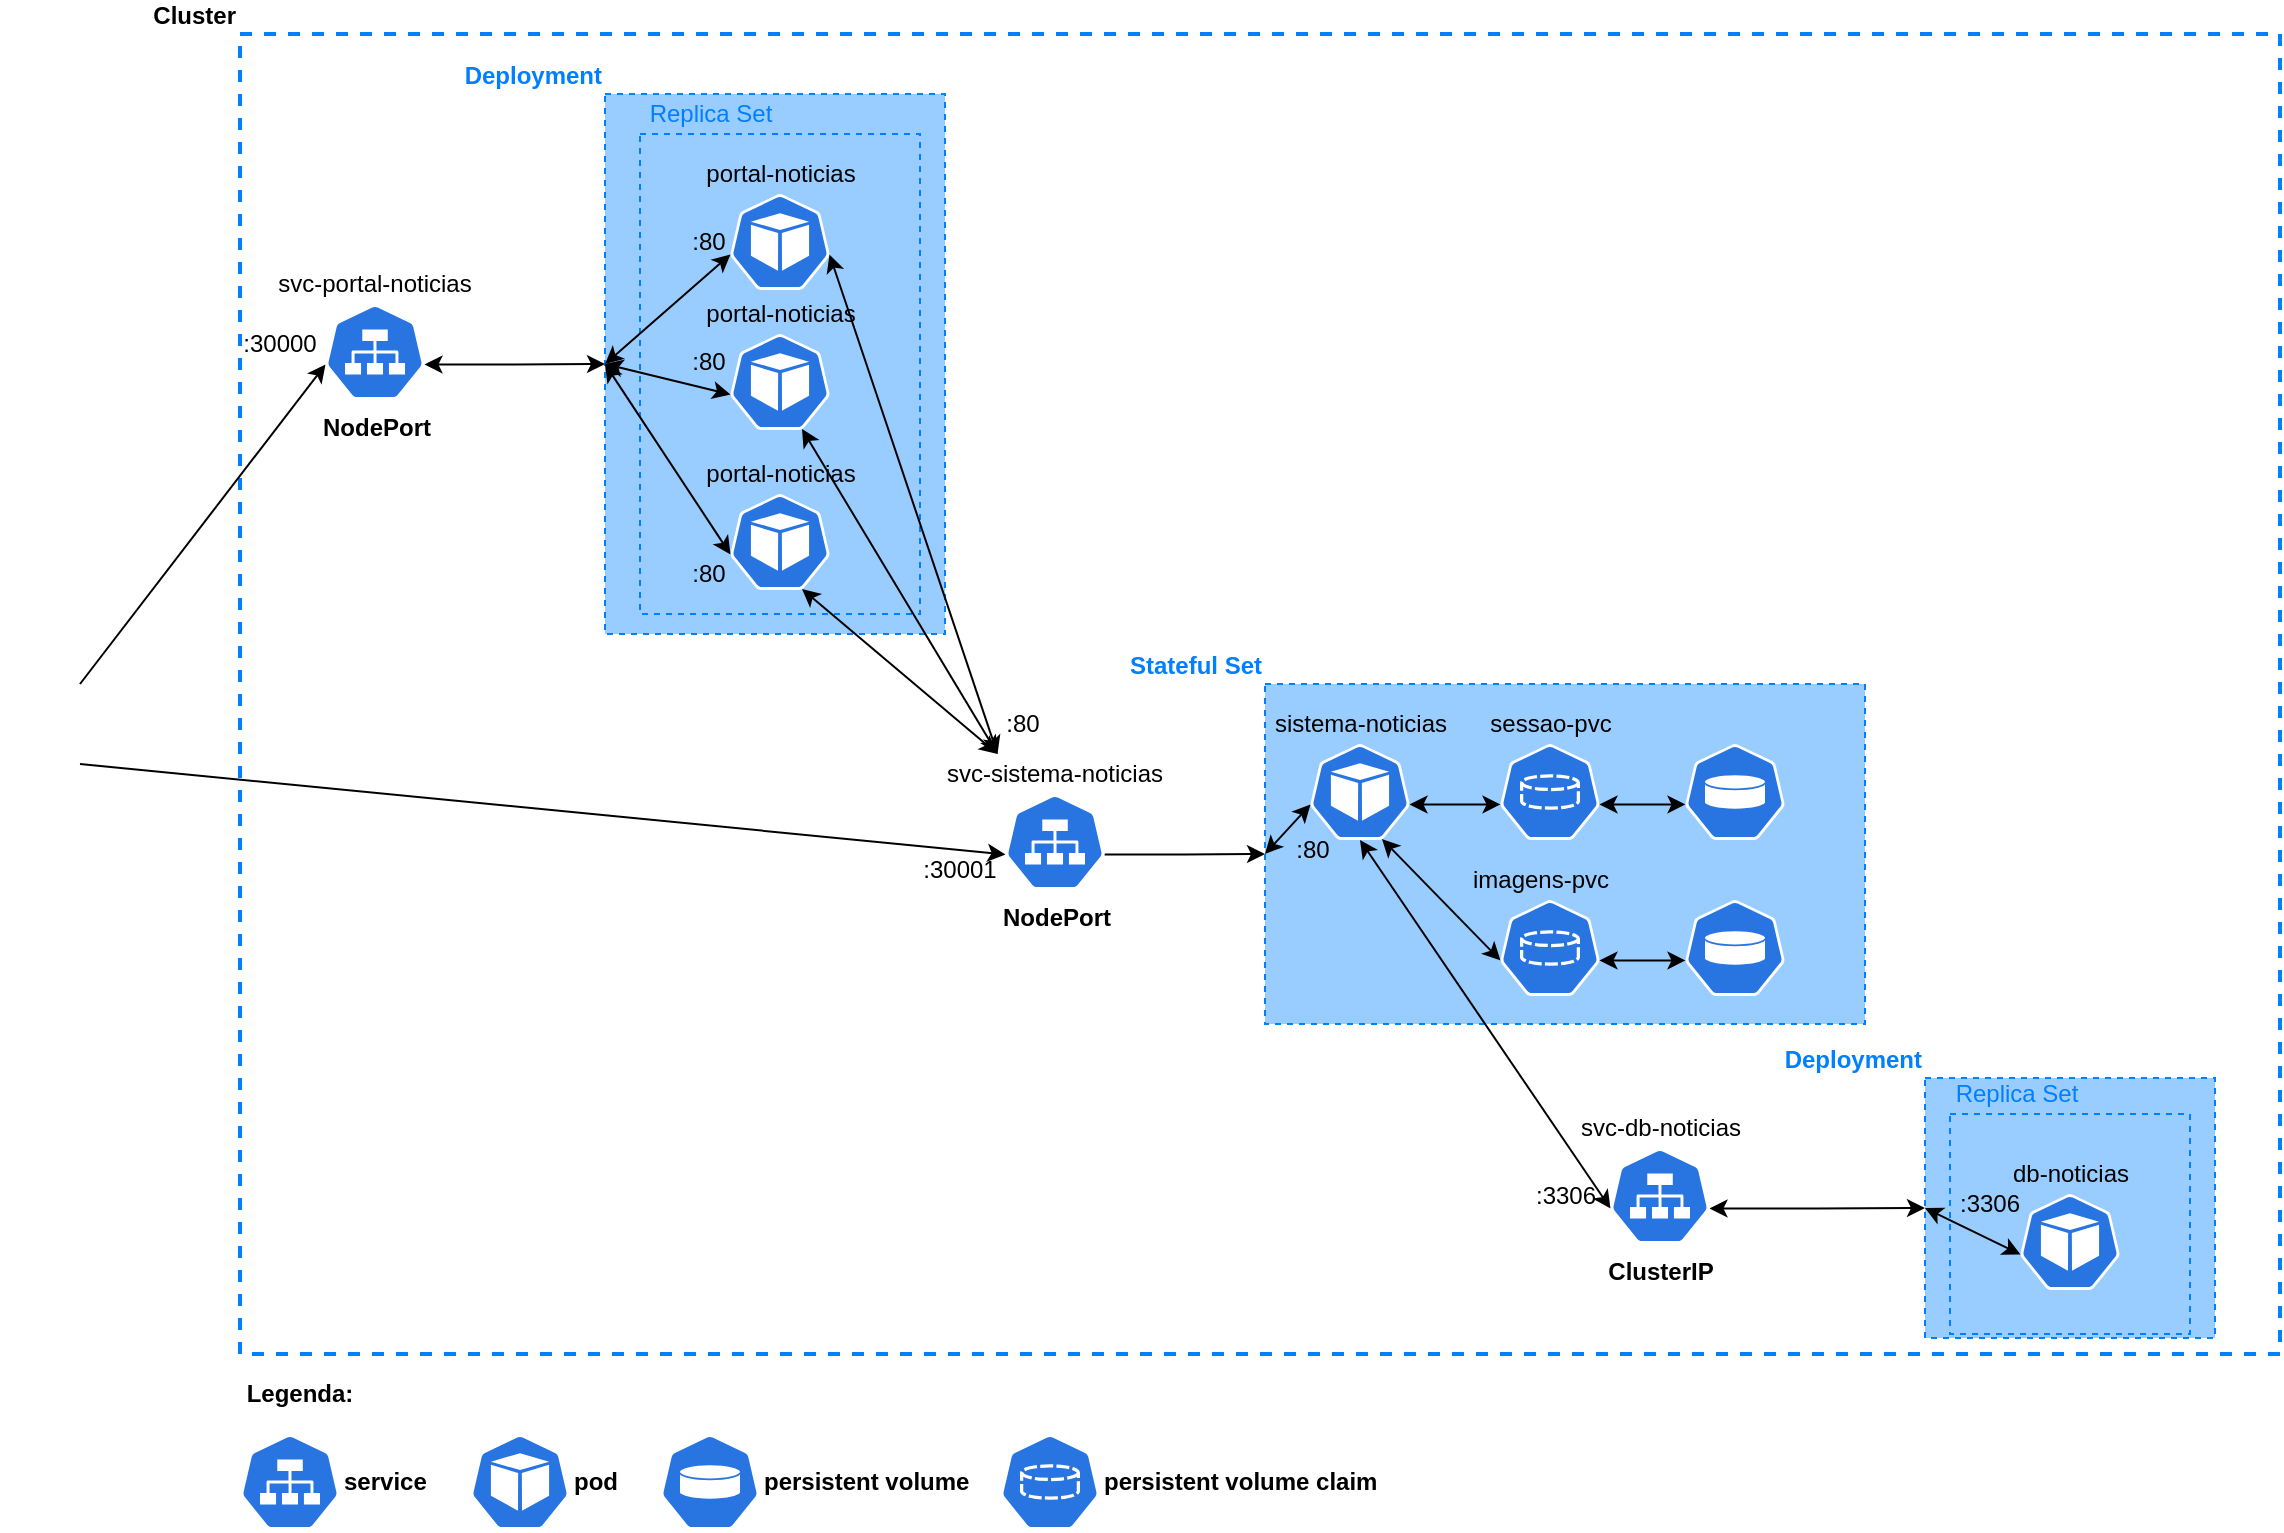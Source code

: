 <mxfile version="14.7.2" type="device"><diagram id="7hWbBM39KNCNL72L9jB9" name="Page-1"><mxGraphModel dx="1422" dy="828" grid="1" gridSize="10" guides="1" tooltips="1" connect="1" arrows="1" fold="1" page="1" pageScale="1" pageWidth="1169" pageHeight="827" math="0" shadow="0"><root><mxCell id="0"/><mxCell id="1" parent="0"/><mxCell id="2j3LLkkSzo9dEx-5kudh-8" value="Deployment" style="rounded=0;whiteSpace=wrap;html=1;dashed=1;strokeColor=#007FFF;labelPosition=left;verticalLabelPosition=top;align=right;verticalAlign=bottom;fontColor=#007FFF;fontStyle=1;fillColor=#99CCFF;" vertex="1" parent="1"><mxGeometry x="317.5" y="70" width="170" height="270" as="geometry"/></mxCell><mxCell id="2j3LLkkSzo9dEx-5kudh-18" value="" style="rounded=0;whiteSpace=wrap;html=1;dashed=1;fontColor=#007FFF;strokeColor=#007FFF;fillColor=none;" vertex="1" parent="1"><mxGeometry x="335" y="90" width="140" height="240" as="geometry"/></mxCell><mxCell id="TaBkYwNEs3NZhk1VDinD-28" value="Cluster" style="rounded=0;whiteSpace=wrap;html=1;fillColor=none;fontStyle=1;labelPosition=left;verticalLabelPosition=top;align=right;verticalAlign=bottom;dashed=1;strokeWidth=2;strokeColor=#007FFF;movable=1;resizable=1;rotatable=1;deletable=1;editable=1;connectable=1;" parent="1" vertex="1"><mxGeometry x="135" y="40" width="1020" height="660" as="geometry"/></mxCell><mxCell id="TaBkYwNEs3NZhk1VDinD-24" style="edgeStyle=orthogonalEdgeStyle;rounded=0;orthogonalLoop=1;jettySize=auto;html=1;exitX=0.995;exitY=0.63;exitDx=0;exitDy=0;exitPerimeter=0;entryX=0;entryY=0.5;entryDx=0;entryDy=0;" parent="1" source="TaBkYwNEs3NZhk1VDinD-1" edge="1" target="2j3LLkkSzo9dEx-5kudh-35"><mxGeometry relative="1" as="geometry"><mxPoint x="637.5" y="450" as="targetPoint"/></mxGeometry></mxCell><mxCell id="TaBkYwNEs3NZhk1VDinD-29" value="" style="shape=image;html=1;verticalAlign=top;verticalLabelPosition=bottom;labelBackgroundColor=#ffffff;imageAspect=0;aspect=fixed;image=https://cdn4.iconfinder.com/data/icons/iconsimple-logotypes/512/google_chrome-128.png;dashed=1;strokeColor=#007FFF;fillColor=none;" parent="1" vertex="1"><mxGeometry x="15" y="365" width="40" height="40" as="geometry"/></mxCell><mxCell id="TaBkYwNEs3NZhk1VDinD-31" value="" style="endArrow=classic;html=1;exitX=1;exitY=0;exitDx=0;exitDy=0;entryX=0.005;entryY=0.63;entryDx=0;entryDy=0;entryPerimeter=0;" parent="1" source="TaBkYwNEs3NZhk1VDinD-29" target="TaBkYwNEs3NZhk1VDinD-6" edge="1"><mxGeometry width="50" height="50" relative="1" as="geometry"><mxPoint x="105" y="339" as="sourcePoint"/><mxPoint x="215" y="340" as="targetPoint"/></mxGeometry></mxCell><mxCell id="TaBkYwNEs3NZhk1VDinD-32" value="" style="endArrow=classic;html=1;exitX=1;exitY=1;exitDx=0;exitDy=0;entryX=0.005;entryY=0.63;entryDx=0;entryDy=0;entryPerimeter=0;" parent="1" source="TaBkYwNEs3NZhk1VDinD-29" target="TaBkYwNEs3NZhk1VDinD-1" edge="1"><mxGeometry width="50" height="50" relative="1" as="geometry"><mxPoint x="135" y="380" as="sourcePoint"/><mxPoint x="205" y="444" as="targetPoint"/></mxGeometry></mxCell><mxCell id="TaBkYwNEs3NZhk1VDinD-45" value="service" style="html=1;dashed=0;whitespace=wrap;fillColor=#2875E2;strokeColor=#ffffff;points=[[0.005,0.63,0],[0.1,0.2,0],[0.9,0.2,0],[0.5,0,0],[0.995,0.63,0],[0.72,0.99,0],[0.5,1,0],[0.28,0.99,0]];shape=mxgraph.kubernetes.icon;prIcon=svc;labelPosition=right;verticalLabelPosition=middle;align=left;verticalAlign=middle;fontStyle=1" parent="1" vertex="1"><mxGeometry x="135" y="740" width="50" height="48" as="geometry"/></mxCell><mxCell id="TaBkYwNEs3NZhk1VDinD-46" value="pod" style="html=1;dashed=0;whitespace=wrap;fillColor=#2875E2;strokeColor=#ffffff;points=[[0.005,0.63,0],[0.1,0.2,0],[0.9,0.2,0],[0.5,0,0],[0.995,0.63,0],[0.72,0.99,0],[0.5,1,0],[0.28,0.99,0]];shape=mxgraph.kubernetes.icon;prIcon=pod;labelPosition=right;verticalLabelPosition=middle;align=left;verticalAlign=middle;fontStyle=1" parent="1" vertex="1"><mxGeometry x="250" y="740" width="50" height="48" as="geometry"/></mxCell><mxCell id="TaBkYwNEs3NZhk1VDinD-47" value="Legenda:" style="text;html=1;strokeColor=none;fillColor=none;align=center;verticalAlign=middle;whiteSpace=wrap;rounded=0;dashed=1;fontStyle=1" parent="1" vertex="1"><mxGeometry x="145" y="710" width="40" height="20" as="geometry"/></mxCell><mxCell id="2j3LLkkSzo9dEx-5kudh-21" value="" style="group" vertex="1" connectable="0" parent="1"><mxGeometry x="135" y="155" width="125" height="68" as="geometry"/></mxCell><mxCell id="TaBkYwNEs3NZhk1VDinD-34" value=":30000" style="text;html=1;strokeColor=none;fillColor=none;align=center;verticalAlign=middle;whiteSpace=wrap;rounded=0;dashed=1;" parent="2j3LLkkSzo9dEx-5kudh-21" vertex="1"><mxGeometry y="30" width="40" height="20" as="geometry"/></mxCell><mxCell id="TaBkYwNEs3NZhk1VDinD-44" value="" style="group" parent="2j3LLkkSzo9dEx-5kudh-21" vertex="1" connectable="0"><mxGeometry x="10" width="115" height="68" as="geometry"/></mxCell><mxCell id="TaBkYwNEs3NZhk1VDinD-6" value="&lt;span style=&quot;font-weight: 700&quot;&gt;NodePort&lt;/span&gt;" style="html=1;dashed=0;whitespace=wrap;fillColor=#2875E2;strokeColor=#ffffff;points=[[0.005,0.63,0],[0.1,0.2,0],[0.9,0.2,0],[0.5,0,0],[0.995,0.63,0],[0.72,0.99,0],[0.5,1,0],[0.28,0.99,0]];shape=mxgraph.kubernetes.icon;prIcon=svc;fontStyle=1;labelPosition=center;verticalLabelPosition=bottom;align=center;verticalAlign=top;" parent="TaBkYwNEs3NZhk1VDinD-44" vertex="1"><mxGeometry x="32.5" y="20" width="50" height="48" as="geometry"/></mxCell><mxCell id="TaBkYwNEs3NZhk1VDinD-7" value="svc-portal-noticias" style="text;html=1;strokeColor=none;fillColor=none;align=center;verticalAlign=middle;whiteSpace=wrap;rounded=0;" parent="TaBkYwNEs3NZhk1VDinD-44" vertex="1"><mxGeometry width="115" height="20" as="geometry"/></mxCell><mxCell id="2j3LLkkSzo9dEx-5kudh-26" value="" style="group" vertex="1" connectable="0" parent="1"><mxGeometry x="475" y="400" width="125" height="68" as="geometry"/></mxCell><mxCell id="TaBkYwNEs3NZhk1VDinD-35" value=":30001" style="text;html=1;strokeColor=none;fillColor=none;align=center;verticalAlign=middle;whiteSpace=wrap;rounded=0;dashed=1;" parent="2j3LLkkSzo9dEx-5kudh-26" vertex="1"><mxGeometry y="48" width="40" height="20" as="geometry"/></mxCell><mxCell id="TaBkYwNEs3NZhk1VDinD-43" value="" style="group" parent="2j3LLkkSzo9dEx-5kudh-26" vertex="1" connectable="0"><mxGeometry x="10" width="115" height="68" as="geometry"/></mxCell><mxCell id="TaBkYwNEs3NZhk1VDinD-1" value="&lt;span style=&quot;font-weight: 700&quot;&gt;NodePort&lt;/span&gt;" style="html=1;dashed=0;whitespace=wrap;fillColor=#2875E2;strokeColor=#ffffff;points=[[0.005,0.63,0],[0.1,0.2,0],[0.9,0.2,0],[0.5,0,0],[0.995,0.63,0],[0.72,0.99,0],[0.5,1,0],[0.28,0.99,0]];shape=mxgraph.kubernetes.icon;prIcon=svc;fontStyle=1;labelPosition=center;verticalLabelPosition=bottom;align=center;verticalAlign=top;" parent="TaBkYwNEs3NZhk1VDinD-43" vertex="1"><mxGeometry x="32.5" y="20" width="50" height="48" as="geometry"/></mxCell><mxCell id="TaBkYwNEs3NZhk1VDinD-2" value="svc-sistema-noticias" style="text;html=1;strokeColor=none;fillColor=none;align=center;verticalAlign=middle;whiteSpace=wrap;rounded=0;" parent="TaBkYwNEs3NZhk1VDinD-43" vertex="1"><mxGeometry width="115" height="20" as="geometry"/></mxCell><mxCell id="2j3LLkkSzo9dEx-5kudh-29" value="" style="group" vertex="1" connectable="0" parent="1"><mxGeometry x="977.5" y="560" width="145" height="130" as="geometry"/></mxCell><mxCell id="2j3LLkkSzo9dEx-5kudh-7" value="Deployment" style="rounded=0;whiteSpace=wrap;html=1;dashed=1;strokeColor=#007FFF;labelPosition=left;verticalLabelPosition=top;align=right;verticalAlign=bottom;fontColor=#007FFF;fontStyle=1;fillColor=#99CCFF;" vertex="1" parent="2j3LLkkSzo9dEx-5kudh-29"><mxGeometry y="2" width="145" height="130" as="geometry"/></mxCell><mxCell id="2j3LLkkSzo9dEx-5kudh-23" value="" style="rounded=0;whiteSpace=wrap;html=1;dashed=1;fontColor=#007FFF;strokeColor=#007FFF;fillColor=none;" vertex="1" parent="2j3LLkkSzo9dEx-5kudh-29"><mxGeometry x="12.5" y="20" width="120" height="110" as="geometry"/></mxCell><mxCell id="TaBkYwNEs3NZhk1VDinD-20" value="" style="group" parent="2j3LLkkSzo9dEx-5kudh-29" vertex="1" connectable="0"><mxGeometry x="15" y="40" width="115" height="68" as="geometry"/></mxCell><mxCell id="TaBkYwNEs3NZhk1VDinD-21" value="" style="html=1;dashed=0;whitespace=wrap;fillColor=#2875E2;strokeColor=#ffffff;points=[[0.005,0.63,0],[0.1,0.2,0],[0.9,0.2,0],[0.5,0,0],[0.995,0.63,0],[0.72,0.99,0],[0.5,1,0],[0.28,0.99,0]];shape=mxgraph.kubernetes.icon;prIcon=pod;labelPosition=center;verticalLabelPosition=bottom;align=center;verticalAlign=top;fontStyle=1" parent="TaBkYwNEs3NZhk1VDinD-20" vertex="1"><mxGeometry x="32.5" y="20" width="50" height="48" as="geometry"/></mxCell><mxCell id="TaBkYwNEs3NZhk1VDinD-22" value="db-noticias" style="text;html=1;strokeColor=none;fillColor=none;align=center;verticalAlign=middle;whiteSpace=wrap;rounded=0;" parent="TaBkYwNEs3NZhk1VDinD-20" vertex="1"><mxGeometry width="115" height="20" as="geometry"/></mxCell><mxCell id="TaBkYwNEs3NZhk1VDinD-39" value=":3306" style="text;html=1;strokeColor=none;fillColor=none;align=center;verticalAlign=middle;whiteSpace=wrap;rounded=0;dashed=1;" parent="2j3LLkkSzo9dEx-5kudh-29" vertex="1"><mxGeometry x="12.5" y="55" width="40" height="20" as="geometry"/></mxCell><mxCell id="2j3LLkkSzo9dEx-5kudh-25" value="Replica Set" style="text;html=1;strokeColor=none;fillColor=none;align=center;verticalAlign=middle;whiteSpace=wrap;rounded=0;dashed=1;fontColor=#007FFF;" vertex="1" parent="2j3LLkkSzo9dEx-5kudh-29"><mxGeometry x="12.5" width="67" height="20" as="geometry"/></mxCell><mxCell id="2j3LLkkSzo9dEx-5kudh-28" value="" style="endArrow=classic;startArrow=classic;html=1;fontColor=#007FFF;entryX=0.005;entryY=0.63;entryDx=0;entryDy=0;entryPerimeter=0;exitX=0;exitY=0.5;exitDx=0;exitDy=0;" edge="1" parent="2j3LLkkSzo9dEx-5kudh-29" source="2j3LLkkSzo9dEx-5kudh-7" target="TaBkYwNEs3NZhk1VDinD-21"><mxGeometry width="50" height="50" relative="1" as="geometry"><mxPoint x="-135" y="120" as="sourcePoint"/><mxPoint x="-65" y="50" as="targetPoint"/></mxGeometry></mxCell><mxCell id="2j3LLkkSzo9dEx-5kudh-32" style="edgeStyle=orthogonalEdgeStyle;rounded=0;orthogonalLoop=1;jettySize=auto;html=1;exitX=0.995;exitY=0.63;exitDx=0;exitDy=0;exitPerimeter=0;entryX=0;entryY=0.5;entryDx=0;entryDy=0;fontColor=#007FFF;startArrow=classic;startFill=1;" edge="1" parent="1" source="TaBkYwNEs3NZhk1VDinD-18" target="2j3LLkkSzo9dEx-5kudh-7"><mxGeometry relative="1" as="geometry"/></mxCell><mxCell id="2j3LLkkSzo9dEx-5kudh-63" value="persistent volume" style="html=1;dashed=0;whitespace=wrap;fillColor=#2875E2;strokeColor=#ffffff;points=[[0.005,0.63,0],[0.1,0.2,0],[0.9,0.2,0],[0.5,0,0],[0.995,0.63,0],[0.72,0.99,0],[0.5,1,0],[0.28,0.99,0]];shape=mxgraph.kubernetes.icon;prIcon=pv;labelBackgroundColor=none;fontColor=#000000;labelPosition=right;verticalLabelPosition=middle;align=left;verticalAlign=middle;fontStyle=1" vertex="1" parent="1"><mxGeometry x="345" y="740" width="50" height="48" as="geometry"/></mxCell><mxCell id="2j3LLkkSzo9dEx-5kudh-64" value="persistent volume claim" style="html=1;dashed=0;whitespace=wrap;fillColor=#2875E2;strokeColor=#ffffff;points=[[0.005,0.63,0],[0.1,0.2,0],[0.9,0.2,0],[0.5,0,0],[0.995,0.63,0],[0.72,0.99,0],[0.5,1,0],[0.28,0.99,0]];shape=mxgraph.kubernetes.icon;prIcon=pvc;labelBackgroundColor=none;fontColor=#000000;labelPosition=right;verticalLabelPosition=middle;align=left;verticalAlign=middle;fontStyle=1" vertex="1" parent="1"><mxGeometry x="515" y="740" width="50" height="48" as="geometry"/></mxCell><mxCell id="2j3LLkkSzo9dEx-5kudh-35" value="Stateful Set" style="rounded=0;whiteSpace=wrap;html=1;dashed=1;strokeColor=#007FFF;labelPosition=left;verticalLabelPosition=top;align=right;verticalAlign=bottom;fontColor=#007FFF;fontStyle=1;fillColor=#99CCFF;" vertex="1" parent="1"><mxGeometry x="647.5" y="365" width="300" height="170" as="geometry"/></mxCell><mxCell id="2j3LLkkSzo9dEx-5kudh-53" value="" style="group" vertex="1" connectable="0" parent="1"><mxGeometry x="757.5" y="375" width="65" height="68" as="geometry"/></mxCell><mxCell id="2j3LLkkSzo9dEx-5kudh-51" value="" style="html=1;dashed=0;whitespace=wrap;fillColor=#2875E2;strokeColor=#ffffff;points=[[0.005,0.63,0],[0.1,0.2,0],[0.9,0.2,0],[0.5,0,0],[0.995,0.63,0],[0.72,0.99,0],[0.5,1,0],[0.28,0.99,0]];shape=mxgraph.kubernetes.icon;prIcon=pvc;fontColor=#007FFF;" vertex="1" parent="2j3LLkkSzo9dEx-5kudh-53"><mxGeometry x="7.5" y="20" width="50" height="48" as="geometry"/></mxCell><mxCell id="2j3LLkkSzo9dEx-5kudh-52" value="sessao-pvc" style="text;html=1;strokeColor=none;fillColor=none;align=center;verticalAlign=middle;whiteSpace=wrap;rounded=0;dashed=1;labelBackgroundColor=none;" vertex="1" parent="2j3LLkkSzo9dEx-5kudh-53"><mxGeometry width="65" height="20" as="geometry"/></mxCell><mxCell id="2j3LLkkSzo9dEx-5kudh-54" style="edgeStyle=orthogonalEdgeStyle;rounded=0;orthogonalLoop=1;jettySize=auto;html=1;exitX=0.995;exitY=0.63;exitDx=0;exitDy=0;exitPerimeter=0;entryX=0.005;entryY=0.63;entryDx=0;entryDy=0;entryPerimeter=0;fontColor=#000000;startArrow=classic;startFill=1;" edge="1" parent="1" source="2j3LLkkSzo9dEx-5kudh-44" target="2j3LLkkSzo9dEx-5kudh-51"><mxGeometry x="637.5" y="365" as="geometry"/></mxCell><mxCell id="2j3LLkkSzo9dEx-5kudh-55" value="" style="html=1;dashed=0;whitespace=wrap;fillColor=#2875E2;strokeColor=#ffffff;points=[[0.005,0.63,0],[0.1,0.2,0],[0.9,0.2,0],[0.5,0,0],[0.995,0.63,0],[0.72,0.99,0],[0.5,1,0],[0.28,0.99,0]];shape=mxgraph.kubernetes.icon;prIcon=pv;labelBackgroundColor=none;fontColor=#000000;" vertex="1" parent="1"><mxGeometry x="857.5" y="395" width="50" height="48" as="geometry"/></mxCell><mxCell id="2j3LLkkSzo9dEx-5kudh-56" style="edgeStyle=orthogonalEdgeStyle;rounded=0;orthogonalLoop=1;jettySize=auto;html=1;exitX=0.995;exitY=0.63;exitDx=0;exitDy=0;exitPerimeter=0;entryX=0.005;entryY=0.63;entryDx=0;entryDy=0;entryPerimeter=0;fontColor=#000000;startArrow=classic;startFill=1;" edge="1" parent="1" source="2j3LLkkSzo9dEx-5kudh-51" target="2j3LLkkSzo9dEx-5kudh-55"><mxGeometry x="637.5" y="365" as="geometry"/></mxCell><mxCell id="2j3LLkkSzo9dEx-5kudh-57" value="" style="group" vertex="1" connectable="0" parent="1"><mxGeometry x="757.5" y="453" width="65" height="68" as="geometry"/></mxCell><mxCell id="2j3LLkkSzo9dEx-5kudh-58" value="" style="html=1;dashed=0;whitespace=wrap;fillColor=#2875E2;strokeColor=#ffffff;points=[[0.005,0.63,0],[0.1,0.2,0],[0.9,0.2,0],[0.5,0,0],[0.995,0.63,0],[0.72,0.99,0],[0.5,1,0],[0.28,0.99,0]];shape=mxgraph.kubernetes.icon;prIcon=pvc;fontColor=#007FFF;" vertex="1" parent="2j3LLkkSzo9dEx-5kudh-57"><mxGeometry x="7.5" y="20" width="50" height="48" as="geometry"/></mxCell><mxCell id="2j3LLkkSzo9dEx-5kudh-59" value="imagens-pvc" style="text;html=1;strokeColor=none;fillColor=none;align=center;verticalAlign=middle;whiteSpace=wrap;rounded=0;dashed=1;labelBackgroundColor=none;" vertex="1" parent="2j3LLkkSzo9dEx-5kudh-57"><mxGeometry x="-10" width="75" height="20" as="geometry"/></mxCell><mxCell id="2j3LLkkSzo9dEx-5kudh-60" value="" style="endArrow=classic;startArrow=classic;html=1;fontColor=#000000;exitX=0.72;exitY=0.99;exitDx=0;exitDy=0;exitPerimeter=0;entryX=0.005;entryY=0.63;entryDx=0;entryDy=0;entryPerimeter=0;" edge="1" parent="1" source="2j3LLkkSzo9dEx-5kudh-44" target="2j3LLkkSzo9dEx-5kudh-58"><mxGeometry x="637.5" y="365" width="50" height="50" as="geometry"><mxPoint x="957.5" y="425" as="sourcePoint"/><mxPoint x="1007.5" y="375" as="targetPoint"/></mxGeometry></mxCell><mxCell id="2j3LLkkSzo9dEx-5kudh-61" value="" style="html=1;dashed=0;whitespace=wrap;fillColor=#2875E2;strokeColor=#ffffff;points=[[0.005,0.63,0],[0.1,0.2,0],[0.9,0.2,0],[0.5,0,0],[0.995,0.63,0],[0.72,0.99,0],[0.5,1,0],[0.28,0.99,0]];shape=mxgraph.kubernetes.icon;prIcon=pv;labelBackgroundColor=none;fontColor=#000000;" vertex="1" parent="1"><mxGeometry x="857.5" y="473" width="50" height="48" as="geometry"/></mxCell><mxCell id="2j3LLkkSzo9dEx-5kudh-62" style="edgeStyle=orthogonalEdgeStyle;rounded=0;orthogonalLoop=1;jettySize=auto;html=1;exitX=0.995;exitY=0.63;exitDx=0;exitDy=0;exitPerimeter=0;entryX=0.005;entryY=0.63;entryDx=0;entryDy=0;entryPerimeter=0;fontColor=#000000;startArrow=classic;startFill=1;" edge="1" parent="1" source="2j3LLkkSzo9dEx-5kudh-58" target="2j3LLkkSzo9dEx-5kudh-61"><mxGeometry x="637.5" y="365" as="geometry"/></mxCell><mxCell id="2j3LLkkSzo9dEx-5kudh-66" value="" style="endArrow=classic;startArrow=classic;html=1;fontColor=#000000;entryX=0.005;entryY=0.63;entryDx=0;entryDy=0;entryPerimeter=0;exitX=0;exitY=0.5;exitDx=0;exitDy=0;" edge="1" parent="1" source="2j3LLkkSzo9dEx-5kudh-35" target="2j3LLkkSzo9dEx-5kudh-44"><mxGeometry x="637.5" y="365" width="50" height="50" as="geometry"><mxPoint x="547.5" y="515" as="sourcePoint"/><mxPoint x="597.5" y="465" as="targetPoint"/></mxGeometry></mxCell><mxCell id="2j3LLkkSzo9dEx-5kudh-44" value="" style="html=1;dashed=0;whitespace=wrap;fillColor=#2875E2;strokeColor=#ffffff;points=[[0.005,0.63,0],[0.1,0.2,0],[0.9,0.2,0],[0.5,0,0],[0.995,0.63,0],[0.72,0.99,0],[0.5,1,0],[0.28,0.99,0]];shape=mxgraph.kubernetes.icon;prIcon=pod;labelPosition=center;verticalLabelPosition=bottom;align=center;verticalAlign=top;fontStyle=1" vertex="1" parent="1"><mxGeometry x="670" y="395" width="50" height="48" as="geometry"/></mxCell><mxCell id="2j3LLkkSzo9dEx-5kudh-45" value="sistema-noticias" style="text;html=1;strokeColor=none;fillColor=none;align=center;verticalAlign=middle;whiteSpace=wrap;rounded=0;" vertex="1" parent="1"><mxGeometry x="637.5" y="375" width="115" height="20" as="geometry"/></mxCell><mxCell id="2j3LLkkSzo9dEx-5kudh-67" value=":80" style="text;html=1;strokeColor=none;fillColor=none;align=center;verticalAlign=middle;whiteSpace=wrap;rounded=0;dashed=1;" vertex="1" parent="1"><mxGeometry x="660" y="438" width="22.5" height="20" as="geometry"/></mxCell><mxCell id="TaBkYwNEs3NZhk1VDinD-42" value="" style="group" parent="1" vertex="1" connectable="0"><mxGeometry x="787.5" y="577" width="115" height="68" as="geometry"/></mxCell><mxCell id="TaBkYwNEs3NZhk1VDinD-19" value="svc-db-noticias" style="text;html=1;strokeColor=none;fillColor=none;align=center;verticalAlign=middle;whiteSpace=wrap;rounded=0;" parent="TaBkYwNEs3NZhk1VDinD-42" vertex="1"><mxGeometry width="115" height="20" as="geometry"/></mxCell><mxCell id="2j3LLkkSzo9dEx-5kudh-73" value="" style="group" vertex="1" connectable="0" parent="TaBkYwNEs3NZhk1VDinD-42"><mxGeometry x="-10" y="20" width="92.5" height="48" as="geometry"/></mxCell><mxCell id="TaBkYwNEs3NZhk1VDinD-18" value="ClusterIP" style="html=1;dashed=0;whitespace=wrap;fillColor=#2875E2;strokeColor=#ffffff;points=[[0.005,0.63,0],[0.1,0.2,0],[0.9,0.2,0],[0.5,0,0],[0.995,0.63,0],[0.72,0.99,0],[0.5,1,0],[0.28,0.99,0]];shape=mxgraph.kubernetes.icon;prIcon=svc;fontStyle=1;labelPosition=center;verticalLabelPosition=bottom;align=center;verticalAlign=top;" parent="2j3LLkkSzo9dEx-5kudh-73" vertex="1"><mxGeometry x="42.5" width="50" height="48" as="geometry"/></mxCell><mxCell id="TaBkYwNEs3NZhk1VDinD-38" value=":3306" style="text;html=1;strokeColor=none;fillColor=none;align=center;verticalAlign=middle;whiteSpace=wrap;rounded=0;dashed=1;" parent="2j3LLkkSzo9dEx-5kudh-73" vertex="1"><mxGeometry y="14" width="40" height="20" as="geometry"/></mxCell><mxCell id="2j3LLkkSzo9dEx-5kudh-72" value="" style="endArrow=classic;startArrow=classic;html=1;fontColor=#000000;exitX=0.005;exitY=0.63;exitDx=0;exitDy=0;exitPerimeter=0;entryX=0.5;entryY=1;entryDx=0;entryDy=0;entryPerimeter=0;" edge="1" parent="1" source="TaBkYwNEs3NZhk1VDinD-18" target="2j3LLkkSzo9dEx-5kudh-44"><mxGeometry width="50" height="50" relative="1" as="geometry"><mxPoint x="627.5" y="610" as="sourcePoint"/><mxPoint x="677.5" y="560" as="targetPoint"/></mxGeometry></mxCell><mxCell id="2j3LLkkSzo9dEx-5kudh-75" style="edgeStyle=orthogonalEdgeStyle;rounded=0;orthogonalLoop=1;jettySize=auto;html=1;exitX=0.995;exitY=0.63;exitDx=0;exitDy=0;exitPerimeter=0;entryX=0;entryY=0.5;entryDx=0;entryDy=0;fontColor=#000000;startArrow=classic;startFill=1;" edge="1" parent="1" source="TaBkYwNEs3NZhk1VDinD-6" target="2j3LLkkSzo9dEx-5kudh-8"><mxGeometry relative="1" as="geometry"/></mxCell><mxCell id="2j3LLkkSzo9dEx-5kudh-77" value="" style="endArrow=classic;startArrow=classic;html=1;fontColor=#000000;entryX=0.72;entryY=0.99;entryDx=0;entryDy=0;entryPerimeter=0;exitX=0.25;exitY=0;exitDx=0;exitDy=0;" edge="1" parent="1" source="TaBkYwNEs3NZhk1VDinD-2" target="2j3LLkkSzo9dEx-5kudh-10"><mxGeometry width="50" height="50" relative="1" as="geometry"><mxPoint x="365" y="580" as="sourcePoint"/><mxPoint x="415" y="530" as="targetPoint"/></mxGeometry></mxCell><mxCell id="2j3LLkkSzo9dEx-5kudh-78" value="" style="endArrow=classic;startArrow=classic;html=1;fontColor=#000000;exitX=0.25;exitY=0;exitDx=0;exitDy=0;entryX=0.72;entryY=0.99;entryDx=0;entryDy=0;entryPerimeter=0;" edge="1" parent="1" source="TaBkYwNEs3NZhk1VDinD-2" target="2j3LLkkSzo9dEx-5kudh-5"><mxGeometry width="50" height="50" relative="1" as="geometry"><mxPoint x="595" y="322.48" as="sourcePoint"/><mxPoint x="565" y="210" as="targetPoint"/></mxGeometry></mxCell><mxCell id="2j3LLkkSzo9dEx-5kudh-1" value="" style="group" vertex="1" connectable="0" parent="1"><mxGeometry x="347.5" y="100" width="115" height="68" as="geometry"/></mxCell><mxCell id="2j3LLkkSzo9dEx-5kudh-2" value="" style="html=1;dashed=0;whitespace=wrap;fillColor=#2875E2;strokeColor=#ffffff;points=[[0.005,0.63,0],[0.1,0.2,0],[0.9,0.2,0],[0.5,0,0],[0.995,0.63,0],[0.72,0.99,0],[0.5,1,0],[0.28,0.99,0]];shape=mxgraph.kubernetes.icon;prIcon=pod;labelPosition=center;verticalLabelPosition=bottom;align=center;verticalAlign=top;fontStyle=1" vertex="1" parent="2j3LLkkSzo9dEx-5kudh-1"><mxGeometry x="32.5" y="20" width="50" height="48" as="geometry"/></mxCell><mxCell id="2j3LLkkSzo9dEx-5kudh-3" value="portal-noticias" style="text;html=1;strokeColor=none;fillColor=none;align=center;verticalAlign=middle;whiteSpace=wrap;rounded=0;" vertex="1" parent="2j3LLkkSzo9dEx-5kudh-1"><mxGeometry width="115" height="20" as="geometry"/></mxCell><mxCell id="2j3LLkkSzo9dEx-5kudh-15" value=":80" style="text;html=1;strokeColor=none;fillColor=none;align=center;verticalAlign=middle;whiteSpace=wrap;rounded=0;dashed=1;" vertex="1" parent="2j3LLkkSzo9dEx-5kudh-1"><mxGeometry x="10" y="34" width="22.5" height="20" as="geometry"/></mxCell><mxCell id="2j3LLkkSzo9dEx-5kudh-9" value="" style="group" vertex="1" connectable="0" parent="1"><mxGeometry x="347.5" y="250" width="115" height="68" as="geometry"/></mxCell><mxCell id="2j3LLkkSzo9dEx-5kudh-10" value="" style="html=1;dashed=0;whitespace=wrap;fillColor=#2875E2;strokeColor=#ffffff;points=[[0.005,0.63,0],[0.1,0.2,0],[0.9,0.2,0],[0.5,0,0],[0.995,0.63,0],[0.72,0.99,0],[0.5,1,0],[0.28,0.99,0]];shape=mxgraph.kubernetes.icon;prIcon=pod;labelPosition=center;verticalLabelPosition=bottom;align=center;verticalAlign=top;fontStyle=1" vertex="1" parent="2j3LLkkSzo9dEx-5kudh-9"><mxGeometry x="32.5" y="20" width="50" height="48" as="geometry"/></mxCell><mxCell id="2j3LLkkSzo9dEx-5kudh-11" value="portal-noticias" style="text;html=1;strokeColor=none;fillColor=none;align=center;verticalAlign=middle;whiteSpace=wrap;rounded=0;" vertex="1" parent="2j3LLkkSzo9dEx-5kudh-9"><mxGeometry width="115" height="20" as="geometry"/></mxCell><mxCell id="2j3LLkkSzo9dEx-5kudh-12" value="" style="endArrow=classic;startArrow=classic;html=1;fontColor=#007FFF;entryX=0.005;entryY=0.63;entryDx=0;entryDy=0;entryPerimeter=0;exitX=0;exitY=0.5;exitDx=0;exitDy=0;" edge="1" parent="1" source="2j3LLkkSzo9dEx-5kudh-8" target="2j3LLkkSzo9dEx-5kudh-10"><mxGeometry x="317.5" y="70" width="50" height="50" as="geometry"><mxPoint x="397.5" y="440" as="sourcePoint"/><mxPoint x="447.5" y="390" as="targetPoint"/></mxGeometry></mxCell><mxCell id="2j3LLkkSzo9dEx-5kudh-13" value="" style="endArrow=classic;startArrow=classic;html=1;fontColor=#007FFF;entryX=0.005;entryY=0.63;entryDx=0;entryDy=0;entryPerimeter=0;exitX=0;exitY=0.5;exitDx=0;exitDy=0;" edge="1" parent="1" source="2j3LLkkSzo9dEx-5kudh-8" target="2j3LLkkSzo9dEx-5kudh-5"><mxGeometry x="317.5" y="70" width="50" height="50" as="geometry"><mxPoint x="357.5" y="374.76" as="sourcePoint"/><mxPoint x="420.25" y="450" as="targetPoint"/></mxGeometry></mxCell><mxCell id="2j3LLkkSzo9dEx-5kudh-14" value="" style="endArrow=classic;startArrow=classic;html=1;fontColor=#007FFF;entryX=0.005;entryY=0.63;entryDx=0;entryDy=0;entryPerimeter=0;exitX=0;exitY=0.5;exitDx=0;exitDy=0;" edge="1" parent="1" source="2j3LLkkSzo9dEx-5kudh-8" target="2j3LLkkSzo9dEx-5kudh-2"><mxGeometry x="317.5" y="70" width="50" height="50" as="geometry"><mxPoint x="297.5" y="160" as="sourcePoint"/><mxPoint x="360.25" y="165.24" as="targetPoint"/></mxGeometry></mxCell><mxCell id="2j3LLkkSzo9dEx-5kudh-19" value="Replica Set" style="text;html=1;strokeColor=none;fillColor=none;align=center;verticalAlign=middle;whiteSpace=wrap;rounded=0;dashed=1;fontColor=#007FFF;" vertex="1" parent="1"><mxGeometry x="337.5" y="70" width="65" height="20" as="geometry"/></mxCell><mxCell id="2j3LLkkSzo9dEx-5kudh-5" value="" style="html=1;dashed=0;whitespace=wrap;fillColor=#2875E2;strokeColor=#ffffff;points=[[0.005,0.63,0],[0.1,0.2,0],[0.9,0.2,0],[0.5,0,0],[0.995,0.63,0],[0.72,0.99,0],[0.5,1,0],[0.28,0.99,0]];shape=mxgraph.kubernetes.icon;prIcon=pod;labelPosition=center;verticalLabelPosition=bottom;align=center;verticalAlign=top;fontStyle=1" vertex="1" parent="1"><mxGeometry x="380" y="190" width="50" height="48" as="geometry"/></mxCell><mxCell id="2j3LLkkSzo9dEx-5kudh-6" value="portal-noticias" style="text;html=1;strokeColor=none;fillColor=none;align=center;verticalAlign=middle;whiteSpace=wrap;rounded=0;" vertex="1" parent="1"><mxGeometry x="347.5" y="170" width="115" height="20" as="geometry"/></mxCell><mxCell id="2j3LLkkSzo9dEx-5kudh-16" value=":80" style="text;html=1;strokeColor=none;fillColor=none;align=center;verticalAlign=middle;whiteSpace=wrap;rounded=0;dashed=1;" vertex="1" parent="1"><mxGeometry x="357.5" y="194" width="22.5" height="20" as="geometry"/></mxCell><mxCell id="2j3LLkkSzo9dEx-5kudh-17" value=":80" style="text;html=1;strokeColor=none;fillColor=none;align=center;verticalAlign=middle;whiteSpace=wrap;rounded=0;dashed=1;" vertex="1" parent="1"><mxGeometry x="357.5" y="300" width="22.5" height="20" as="geometry"/></mxCell><mxCell id="2j3LLkkSzo9dEx-5kudh-79" value="" style="endArrow=classic;startArrow=classic;html=1;fontColor=#000000;exitX=0.25;exitY=0;exitDx=0;exitDy=0;entryX=0.995;entryY=0.63;entryDx=0;entryDy=0;entryPerimeter=0;" edge="1" parent="1" source="TaBkYwNEs3NZhk1VDinD-2" target="2j3LLkkSzo9dEx-5kudh-2"><mxGeometry width="50" height="50" relative="1" as="geometry"><mxPoint x="582.75" y="332.48" as="sourcePoint"/><mxPoint x="485" y="170" as="targetPoint"/></mxGeometry></mxCell><mxCell id="2j3LLkkSzo9dEx-5kudh-80" value=":80" style="text;html=1;strokeColor=none;fillColor=none;align=center;verticalAlign=middle;whiteSpace=wrap;rounded=0;dashed=1;" vertex="1" parent="1"><mxGeometry x="515" y="375" width="22.5" height="20" as="geometry"/></mxCell></root></mxGraphModel></diagram></mxfile>